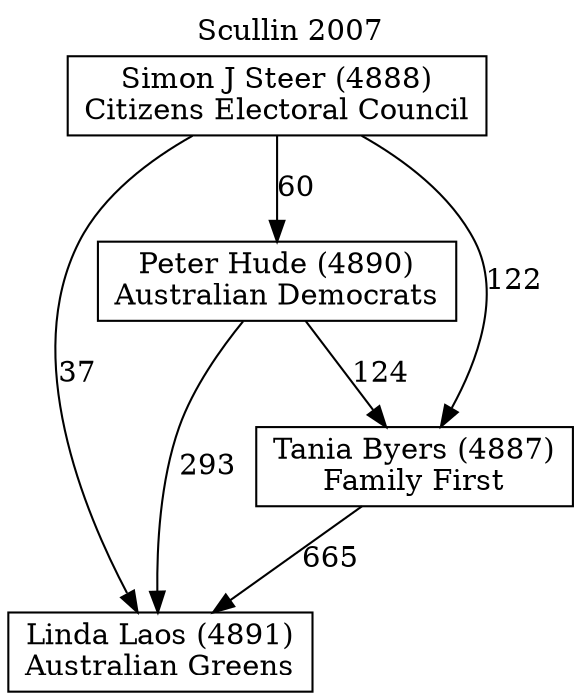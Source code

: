 // House preference flow
digraph "Linda Laos (4891)_Scullin_2007" {
	graph [label="Scullin 2007" labelloc=t mclimit=10]
	node [shape=box]
	"Linda Laos (4891)" [label="Linda Laos (4891)
Australian Greens"]
	"Peter Hude (4890)" [label="Peter Hude (4890)
Australian Democrats"]
	"Simon J Steer (4888)" [label="Simon J Steer (4888)
Citizens Electoral Council"]
	"Tania Byers (4887)" [label="Tania Byers (4887)
Family First"]
	"Peter Hude (4890)" -> "Linda Laos (4891)" [label=293]
	"Peter Hude (4890)" -> "Tania Byers (4887)" [label=124]
	"Simon J Steer (4888)" -> "Linda Laos (4891)" [label=37]
	"Simon J Steer (4888)" -> "Peter Hude (4890)" [label=60]
	"Simon J Steer (4888)" -> "Tania Byers (4887)" [label=122]
	"Tania Byers (4887)" -> "Linda Laos (4891)" [label=665]
}
